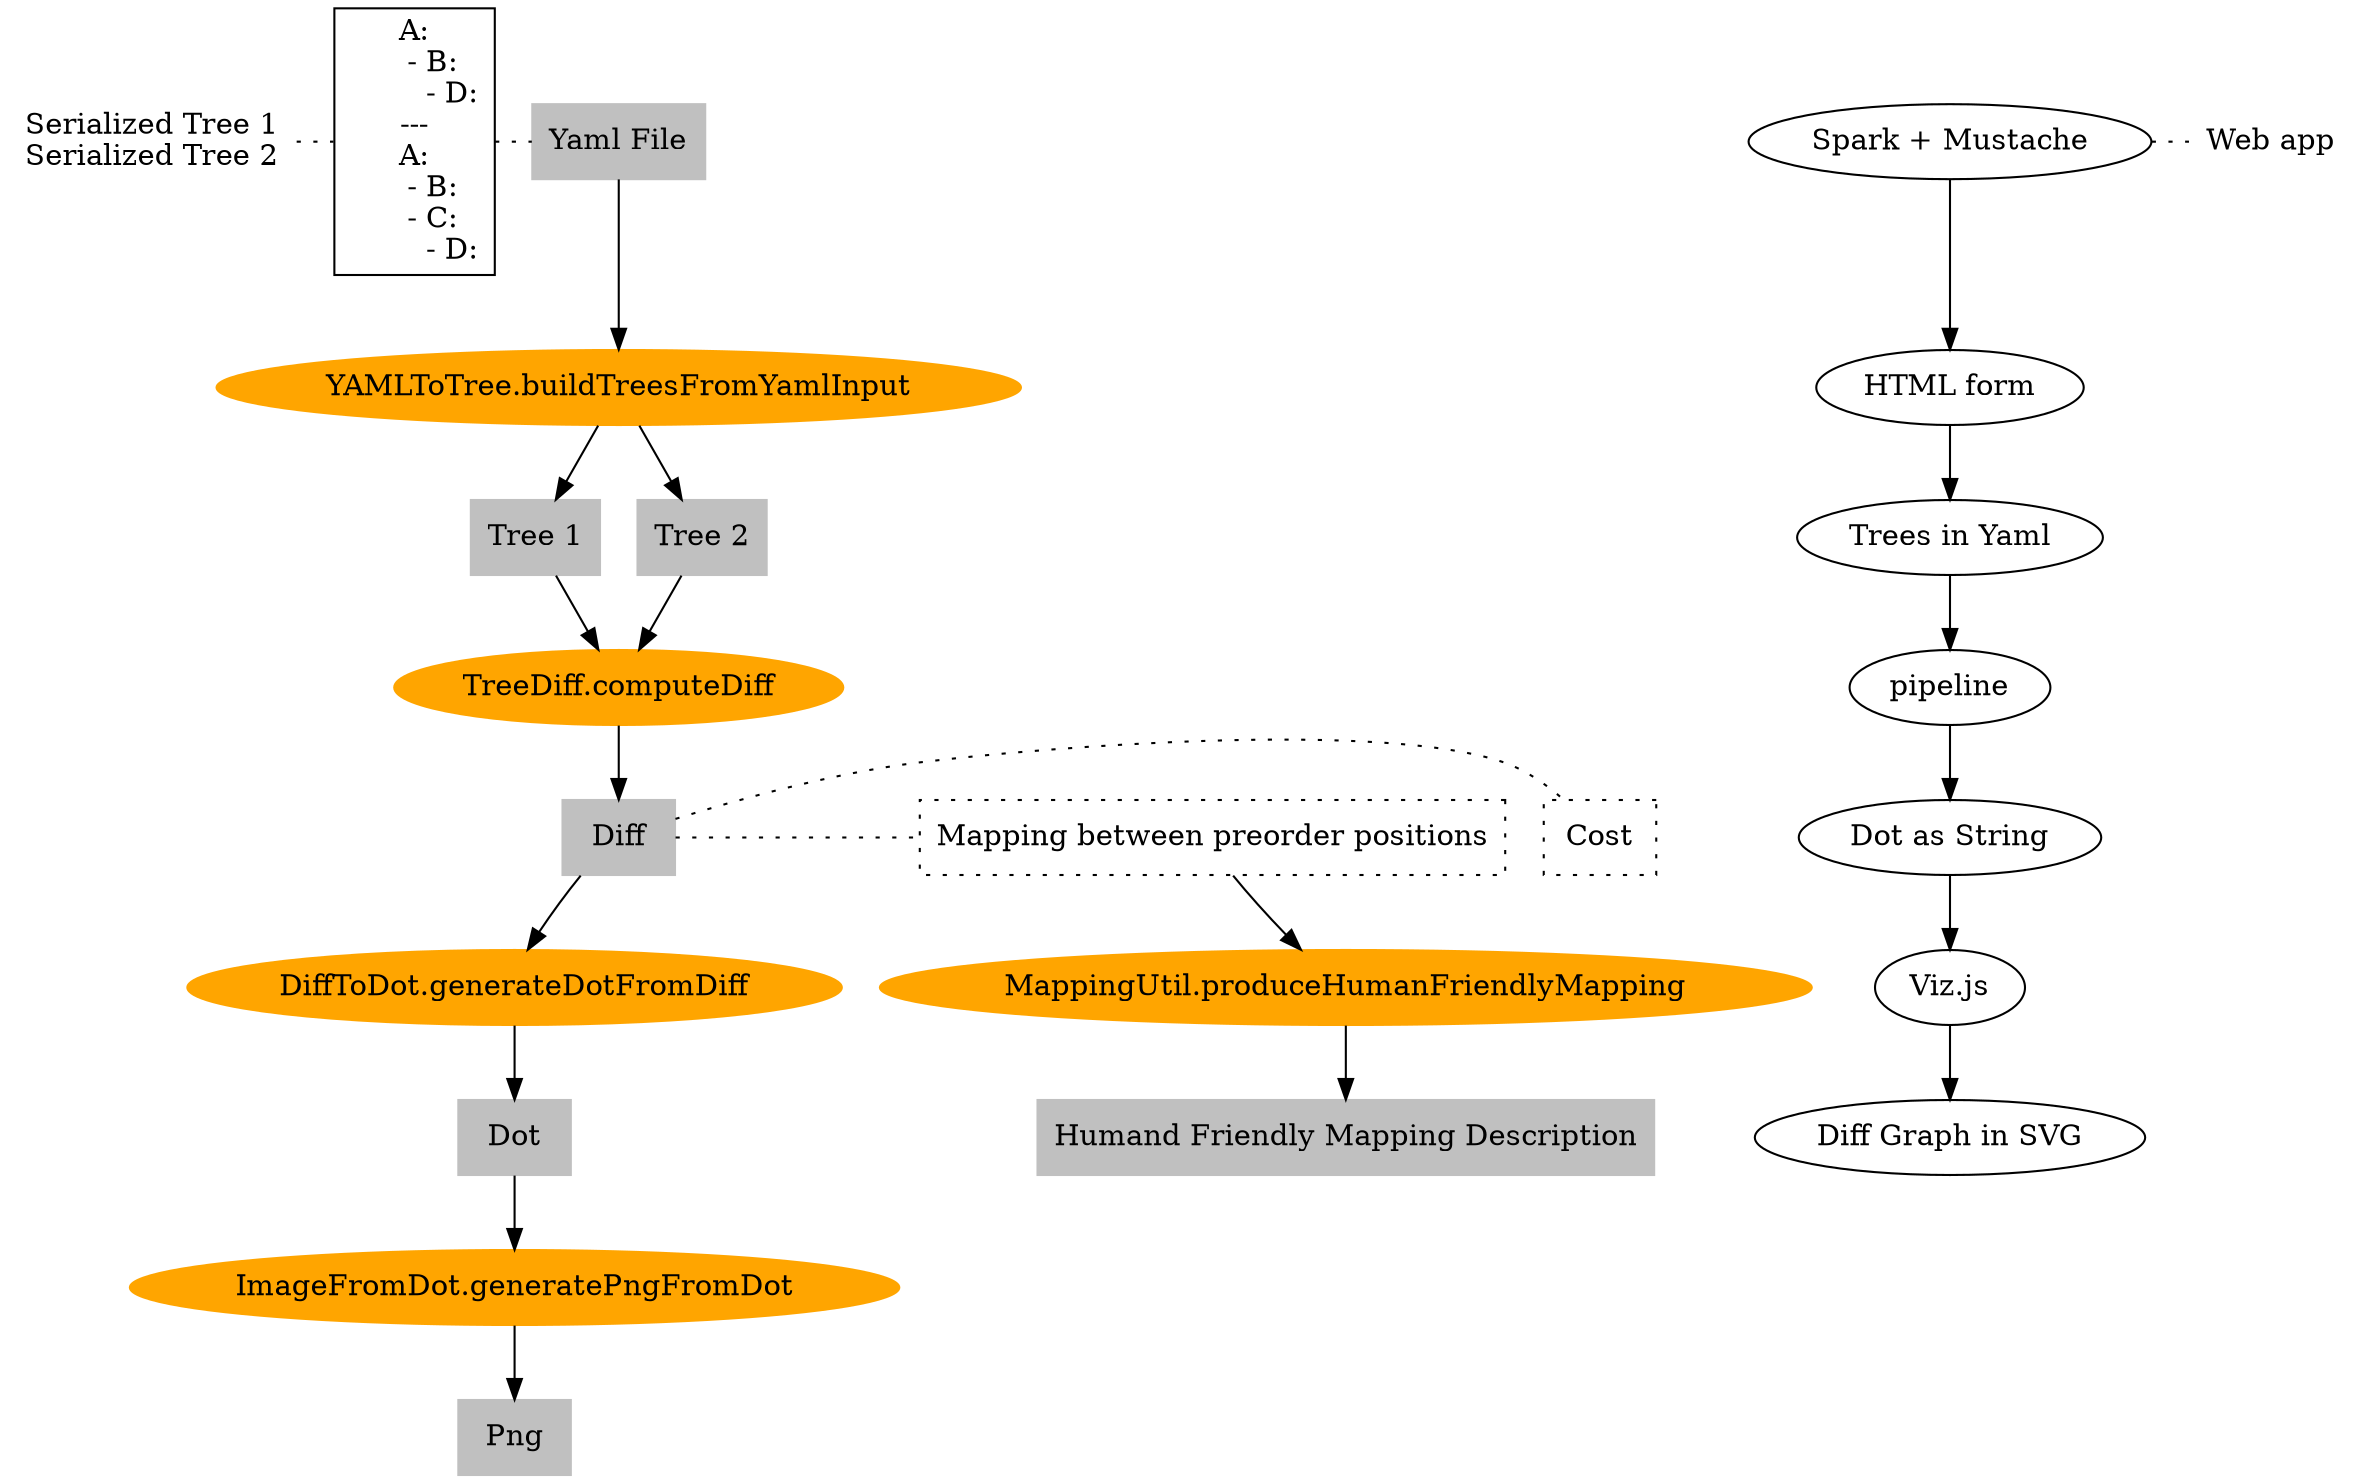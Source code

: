 digraph G {
  "YamlContentLabel" [label="Serialized Tree 1\nSerialized Tree 2" shape=plaintext];
  "Yaml File" [shape=box color=gray style=filled];
  "YamlContent" [label="A:\n    - B:\n        - D:\n---\nA:\n    - B:\n    - C:\n        - D:" shape=box];
  { rank=same; "Yaml File" "YamlContent" "YamlContentLabel" }
  "Tree 1" [shape=box color=gray style=filled];
  "Tree 2" [shape=box color=gray style=filled];
  "Diff" [group=g1 shape=box color=gray style=filled];
  "Dot" [shape=box color=gray style=filled];
  "Png" [shape=box color=gray style=filled];
  "Humand Friendly Mapping Description" [shape=box color=gray style=filled];
  "Cost" [shape=box style=dotted];
  "Mapping between preorder positions" [group=g3 shape=box style=dotted];

  "YAMLToTree.buildTreesFromYamlInput" [color=orange style=filled];
  "TreeDiff.computeDiff" [color=orange style=filled];
  "DiffToDot.generateDotFromDiff" [group=g2 color=orange style=filled];
  "ImageFromDot.generatePngFromDot" [color=orange style=filled];
  "MappingUtil.produceHumanFriendlyMapping" [group=g4 color=orange style=filled];
  { rank=same; "DiffToDot.generateDotFromDiff" "MappingUtil.produceHumanFriendlyMapping" };
  { rank=same; "Diff" "Mapping between preorder positions" "Cost"};


  "Spark + Mustache";
  "WebLabel" [label="Web app" shape=plaintext];
  "Spark + Mustache" -> "WebLabel" [style=dotted arrowhead=none];
  "Spark + Mustache" -> "HTML form" -> "Trees in Yaml" -> "pipeline" -> "Dot as String" -> "Viz.js" -> "Diff Graph in SVG";
  { rank=same; "Yaml File" "Spark + Mustache" "WebLabel" }

  "YamlContentLabel" -> "YamlContent" [style=dotted arrowhead=none];
  "YamlContent" -> "Yaml File" [style=dotted arrowhead=none];

  "Yaml File" -> "YAMLToTree.buildTreesFromYamlInput";
  "YAMLToTree.buildTreesFromYamlInput" -> "Tree 1";
  "YAMLToTree.buildTreesFromYamlInput" -> "Tree 2";
  "Tree 1" -> "TreeDiff.computeDiff";
  "Tree 2" -> "TreeDiff.computeDiff";
  "TreeDiff.computeDiff" -> "Diff";
  "Diff" -> "Cost" [style=dotted arrowhead=none];
  "Diff" -> "Mapping between preorder positions" [style=dotted arrowhead=none];

  "Mapping between preorder positions" -> "MappingUtil.produceHumanFriendlyMapping";
  "MappingUtil.produceHumanFriendlyMapping" -> "Humand Friendly Mapping Description";

  "Diff" -> "DiffToDot.generateDotFromDiff";
  "DiffToDot.generateDotFromDiff" -> "Dot";
  "Dot" -> "ImageFromDot.generatePngFromDot";
  "ImageFromDot.generatePngFromDot" -> "Png";

  edge[style=invis];
  "Diff" -> "DiffToDot.generateDotFromDiff";
  "Mapping between preorder positions" -> "MappingUtil.produceHumanFriendlyMapping";
}
